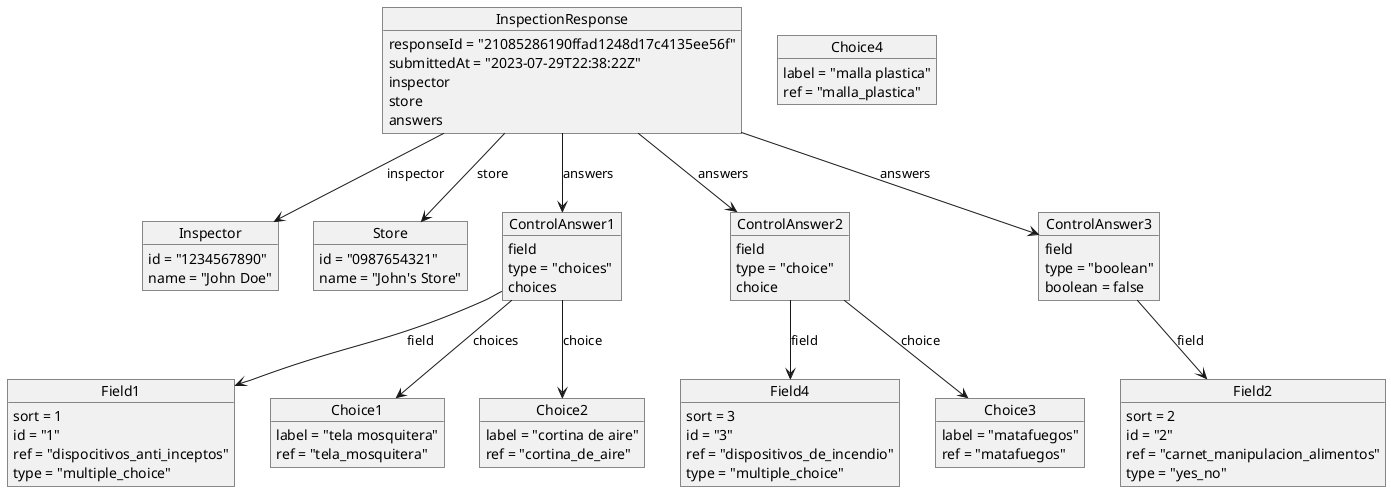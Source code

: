 @startuml
!define RECTANGLE object

RECTANGLE InspectionResponse {
  responseId = "21085286190ffad1248d17c4135ee56f"
  submittedAt = "2023-07-29T22:38:22Z"
  inspector
  store
  answers
}

RECTANGLE Inspector {
  id = "1234567890"
  name = "John Doe"
}

RECTANGLE Store {
  id = "0987654321"
  name = "John's Store"
}

RECTANGLE ControlAnswer1 {
  field
  type = "choices"
  choices
}

RECTANGLE ControlAnswer2 {
  field
  type = "choice"
  choice
}

RECTANGLE ControlAnswer3 {
  field
  type = "boolean"
  boolean = false
}

RECTANGLE Field1 {
  sort = 1
  id = "1"
  ref = "dispocitivos_anti_inceptos"
  type = "multiple_choice"
}


RECTANGLE Field4 {
  sort = 3
  id = "3"
  ref = "dispositivos_de_incendio"
  type = "multiple_choice"
}

RECTANGLE Field2 {
  sort = 2
  id = "2"
  ref = "carnet_manipulacion_alimentos"
  type = "yes_no"
}

RECTANGLE Choice4 {
   label = "malla plastica"
   ref = "malla_plastica"
}

RECTANGLE Choice1 {
  label = "tela mosquitera"
  ref = "tela_mosquitera"
}

RECTANGLE Choice3 {
  label = "matafuegos"
    ref = "matafuegos"
}

RECTANGLE Choice2 {
  label = "cortina de aire"
  ref = "cortina_de_aire"
}



InspectionResponse --> Inspector : inspector
InspectionResponse --> Store : store
InspectionResponse --> ControlAnswer1 : answers
InspectionResponse --> ControlAnswer2 : answers
InspectionResponse --> ControlAnswer3 : answers

ControlAnswer1 --> Field1 : field
ControlAnswer1 --> Choice1 : choices
ControlAnswer2 --> Field4 : field
ControlAnswer1 --> Choice2 : choice
ControlAnswer2 --> Choice3 : choice
ControlAnswer3 --> Field2 : field

@enduml
